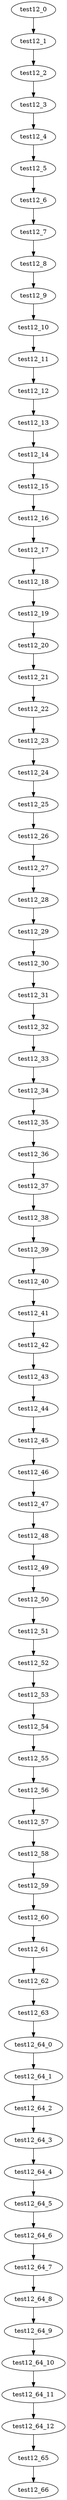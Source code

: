 digraph G {
test12_0->test12_1;
test12_1->test12_2;
test12_2->test12_3;
test12_3->test12_4;
test12_4->test12_5;
test12_5->test12_6;
test12_6->test12_7;
test12_7->test12_8;
test12_8->test12_9;
test12_9->test12_10;
test12_10->test12_11;
test12_11->test12_12;
test12_12->test12_13;
test12_13->test12_14;
test12_14->test12_15;
test12_15->test12_16;
test12_16->test12_17;
test12_17->test12_18;
test12_18->test12_19;
test12_19->test12_20;
test12_20->test12_21;
test12_21->test12_22;
test12_22->test12_23;
test12_23->test12_24;
test12_24->test12_25;
test12_25->test12_26;
test12_26->test12_27;
test12_27->test12_28;
test12_28->test12_29;
test12_29->test12_30;
test12_30->test12_31;
test12_31->test12_32;
test12_32->test12_33;
test12_33->test12_34;
test12_34->test12_35;
test12_35->test12_36;
test12_36->test12_37;
test12_37->test12_38;
test12_38->test12_39;
test12_39->test12_40;
test12_40->test12_41;
test12_41->test12_42;
test12_42->test12_43;
test12_43->test12_44;
test12_44->test12_45;
test12_45->test12_46;
test12_46->test12_47;
test12_47->test12_48;
test12_48->test12_49;
test12_49->test12_50;
test12_50->test12_51;
test12_51->test12_52;
test12_52->test12_53;
test12_53->test12_54;
test12_54->test12_55;
test12_55->test12_56;
test12_56->test12_57;
test12_57->test12_58;
test12_58->test12_59;
test12_59->test12_60;
test12_60->test12_61;
test12_61->test12_62;
test12_62->test12_63;
test12_63->test12_64_0;
test12_64_0->test12_64_1;
test12_64_1->test12_64_2;
test12_64_2->test12_64_3;
test12_64_3->test12_64_4;
test12_64_4->test12_64_5;
test12_64_5->test12_64_6;
test12_64_6->test12_64_7;
test12_64_7->test12_64_8;
test12_64_8->test12_64_9;
test12_64_9->test12_64_10;
test12_64_10->test12_64_11;
test12_64_11->test12_64_12;
test12_64_12->test12_65;
test12_65->test12_66;

}
